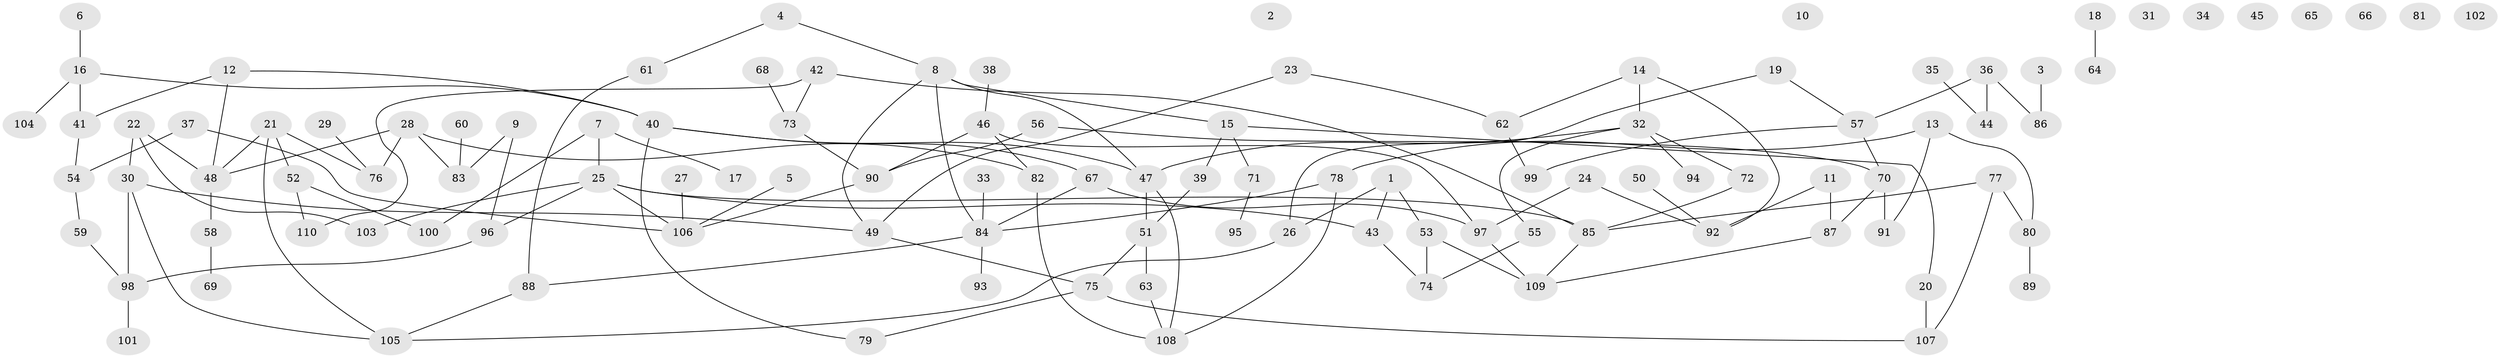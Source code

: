 // Generated by graph-tools (version 1.1) at 2025/33/03/09/25 02:33:48]
// undirected, 110 vertices, 137 edges
graph export_dot {
graph [start="1"]
  node [color=gray90,style=filled];
  1;
  2;
  3;
  4;
  5;
  6;
  7;
  8;
  9;
  10;
  11;
  12;
  13;
  14;
  15;
  16;
  17;
  18;
  19;
  20;
  21;
  22;
  23;
  24;
  25;
  26;
  27;
  28;
  29;
  30;
  31;
  32;
  33;
  34;
  35;
  36;
  37;
  38;
  39;
  40;
  41;
  42;
  43;
  44;
  45;
  46;
  47;
  48;
  49;
  50;
  51;
  52;
  53;
  54;
  55;
  56;
  57;
  58;
  59;
  60;
  61;
  62;
  63;
  64;
  65;
  66;
  67;
  68;
  69;
  70;
  71;
  72;
  73;
  74;
  75;
  76;
  77;
  78;
  79;
  80;
  81;
  82;
  83;
  84;
  85;
  86;
  87;
  88;
  89;
  90;
  91;
  92;
  93;
  94;
  95;
  96;
  97;
  98;
  99;
  100;
  101;
  102;
  103;
  104;
  105;
  106;
  107;
  108;
  109;
  110;
  1 -- 26;
  1 -- 43;
  1 -- 53;
  3 -- 86;
  4 -- 8;
  4 -- 61;
  5 -- 106;
  6 -- 16;
  7 -- 17;
  7 -- 25;
  7 -- 100;
  8 -- 15;
  8 -- 47;
  8 -- 49;
  8 -- 84;
  9 -- 83;
  9 -- 96;
  11 -- 87;
  11 -- 92;
  12 -- 40;
  12 -- 41;
  12 -- 48;
  13 -- 78;
  13 -- 80;
  13 -- 91;
  14 -- 32;
  14 -- 62;
  14 -- 92;
  15 -- 20;
  15 -- 39;
  15 -- 71;
  16 -- 40;
  16 -- 41;
  16 -- 104;
  18 -- 64;
  19 -- 26;
  19 -- 57;
  20 -- 107;
  21 -- 48;
  21 -- 52;
  21 -- 76;
  21 -- 105;
  22 -- 30;
  22 -- 48;
  22 -- 103;
  23 -- 49;
  23 -- 62;
  24 -- 92;
  24 -- 97;
  25 -- 43;
  25 -- 85;
  25 -- 96;
  25 -- 103;
  25 -- 106;
  26 -- 105;
  27 -- 106;
  28 -- 48;
  28 -- 76;
  28 -- 82;
  28 -- 83;
  29 -- 76;
  30 -- 49;
  30 -- 98;
  30 -- 105;
  32 -- 47;
  32 -- 55;
  32 -- 72;
  32 -- 94;
  33 -- 84;
  35 -- 44;
  36 -- 44;
  36 -- 57;
  36 -- 86;
  37 -- 54;
  37 -- 106;
  38 -- 46;
  39 -- 51;
  40 -- 47;
  40 -- 67;
  40 -- 79;
  41 -- 54;
  42 -- 73;
  42 -- 85;
  42 -- 110;
  43 -- 74;
  46 -- 82;
  46 -- 90;
  46 -- 97;
  47 -- 51;
  47 -- 108;
  48 -- 58;
  49 -- 75;
  50 -- 92;
  51 -- 63;
  51 -- 75;
  52 -- 100;
  52 -- 110;
  53 -- 74;
  53 -- 109;
  54 -- 59;
  55 -- 74;
  56 -- 70;
  56 -- 90;
  57 -- 70;
  57 -- 99;
  58 -- 69;
  59 -- 98;
  60 -- 83;
  61 -- 88;
  62 -- 99;
  63 -- 108;
  67 -- 84;
  67 -- 97;
  68 -- 73;
  70 -- 87;
  70 -- 91;
  71 -- 95;
  72 -- 85;
  73 -- 90;
  75 -- 79;
  75 -- 107;
  77 -- 80;
  77 -- 85;
  77 -- 107;
  78 -- 84;
  78 -- 108;
  80 -- 89;
  82 -- 108;
  84 -- 88;
  84 -- 93;
  85 -- 109;
  87 -- 109;
  88 -- 105;
  90 -- 106;
  96 -- 98;
  97 -- 109;
  98 -- 101;
}
